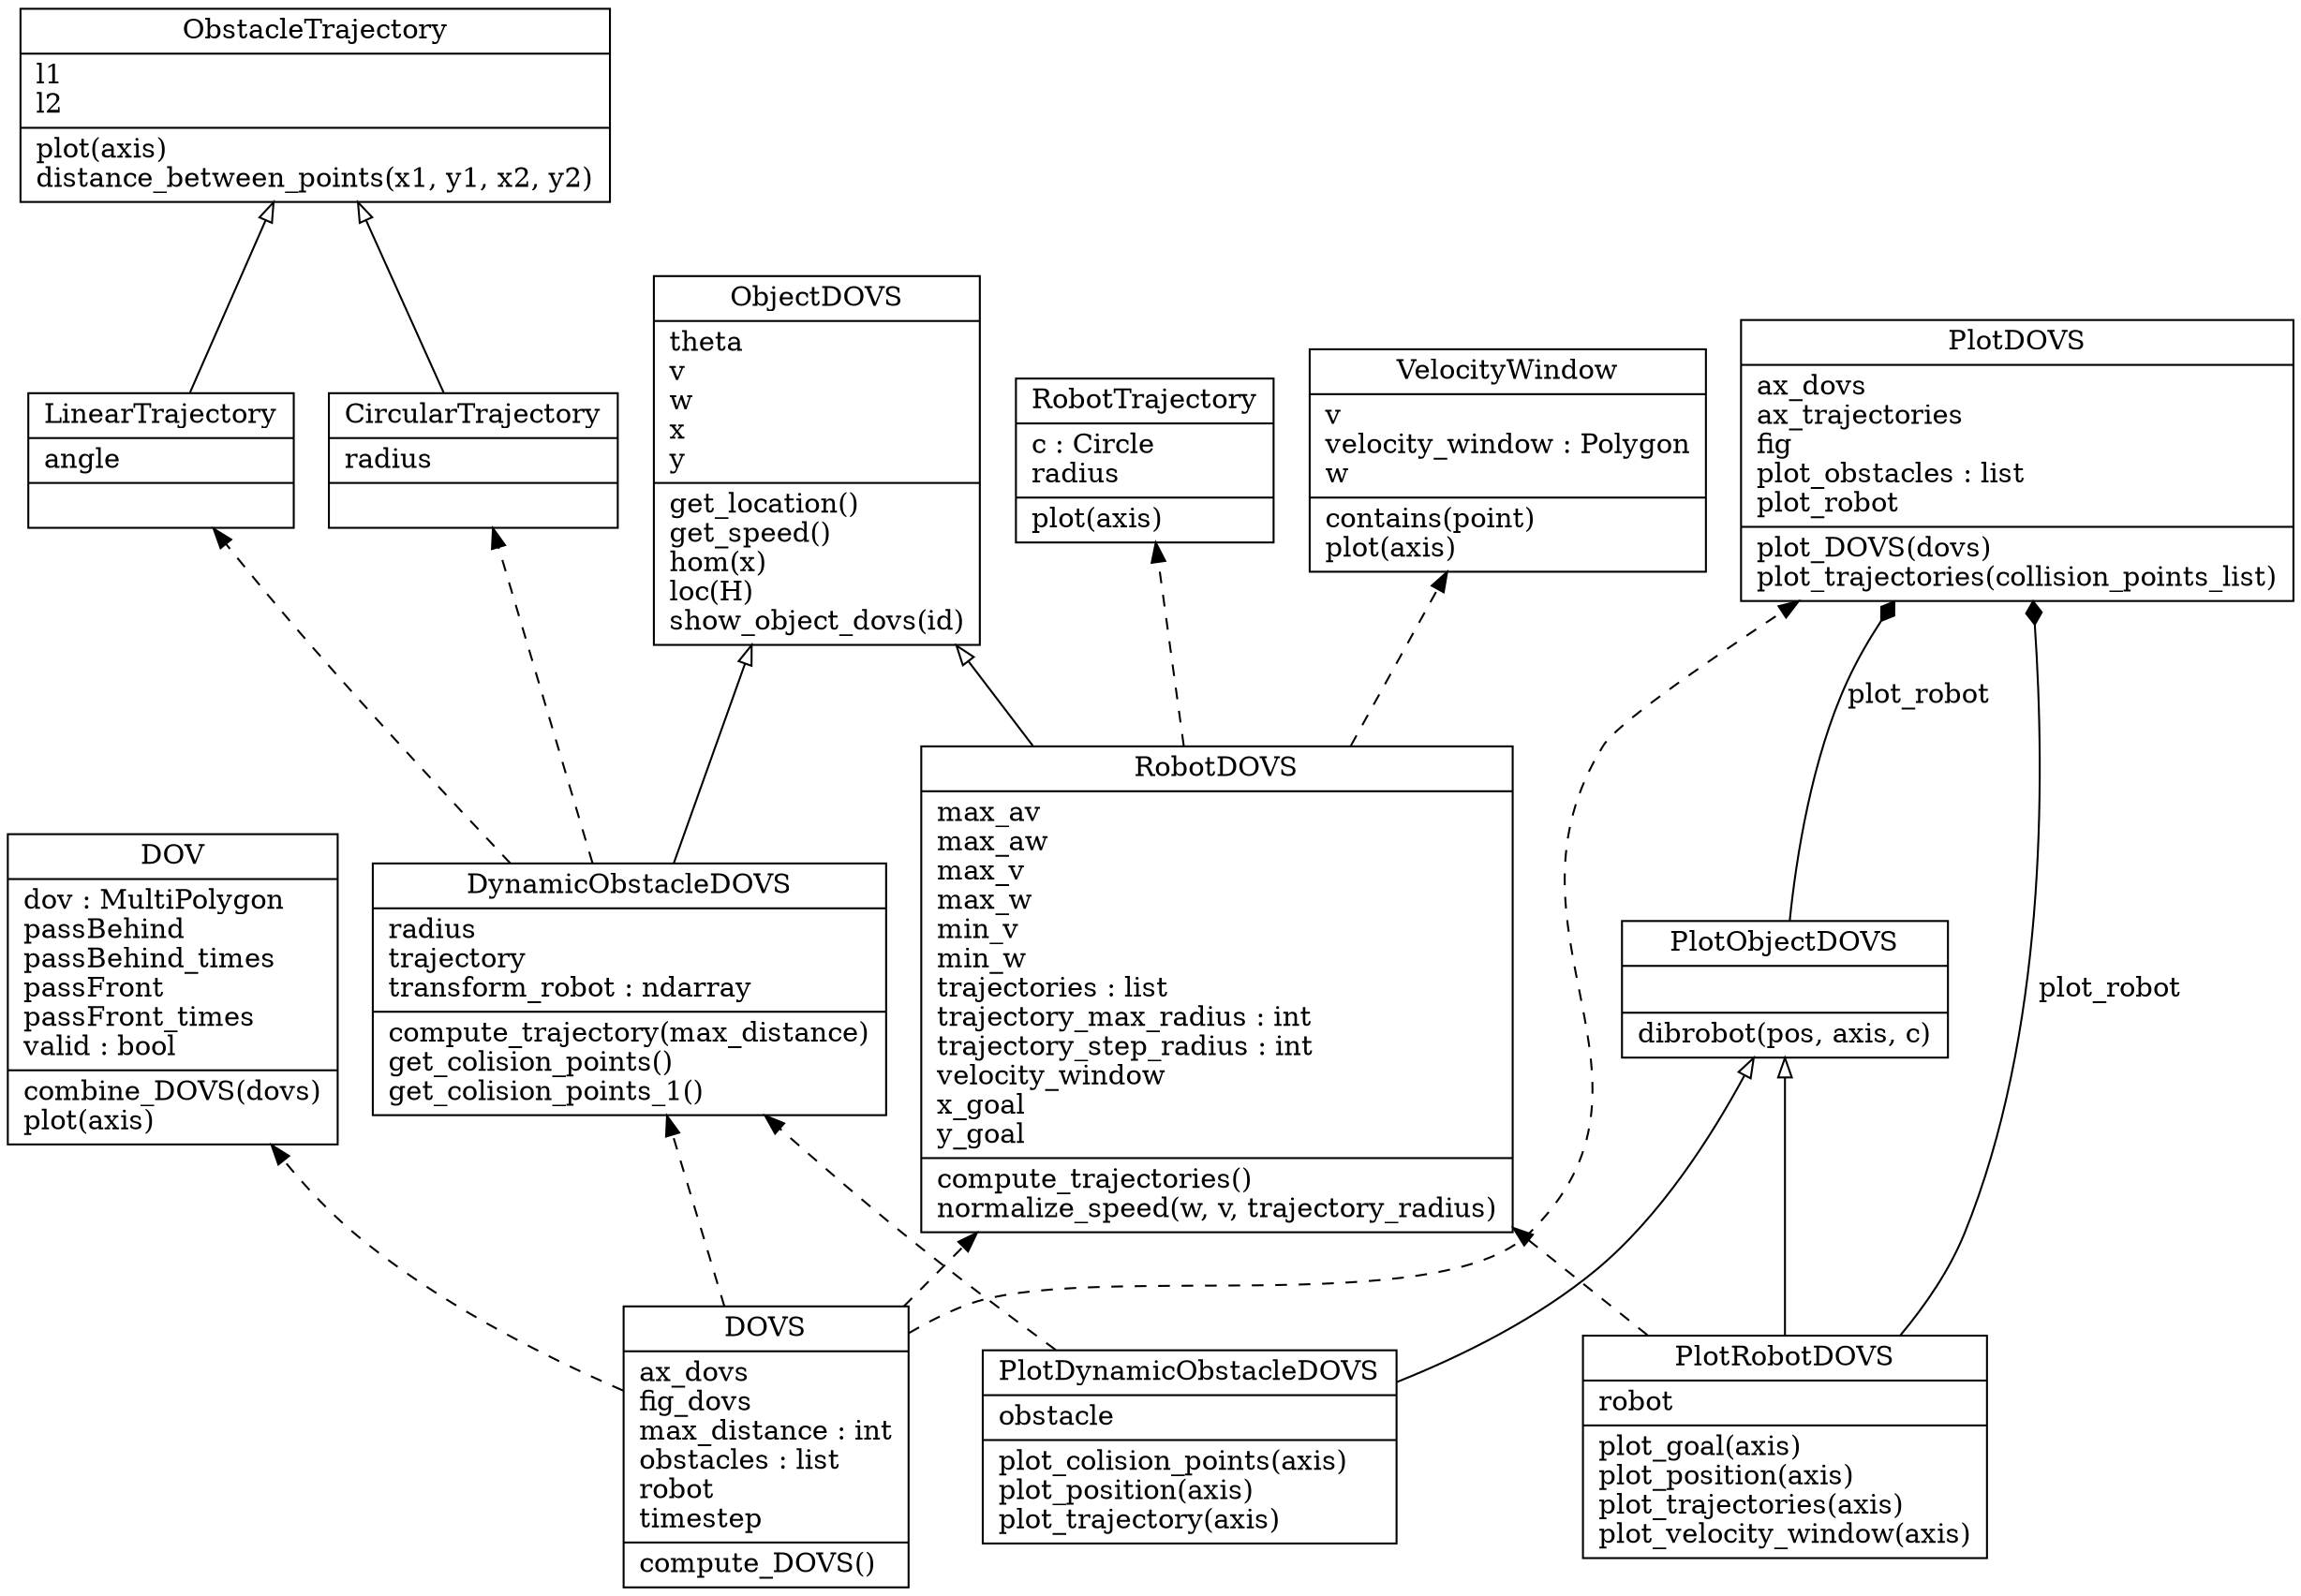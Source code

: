 digraph "classes_DOVS" {
rankdir=BT
charset="utf-8"

"trajectory.LinearTrajectory" [color="black", fontcolor="black", label="{LinearTrajectory|angle\l|}", shape="record", style="solid"];
"trajectory.CircularTrajectory" [color="black", fontcolor="black", label="{CircularTrajectory|radius\l|}", shape="record", style="solid"];
"trajectory.RobotTrajectory" [color="black", fontcolor="black", label="{RobotTrajectory|c : Circle\lradius\l|plot(axis)\l}", shape="record", style="solid"];
"trajectory.ObstacleTrajectory" [color="black", fontcolor="black", label="{ObstacleTrajectory|l1\ll2\l|plot(axis)\ldistance_between_points(x1, y1, x2, y2)\l}", shape="record", style="solid"];


"dov.DOV" [color="black", fontcolor="black", label="{DOV|dov : MultiPolygon\lpassBehind\lpassBehind_times\lpassFront\lpassFront_times\lvalid : bool\l|combine_DOVS(dovs)\lplot(axis)\l}", shape="record", style="solid"];


"dovs.DOVS" [color="black", fontcolor="black", label="{DOVS|ax_dovs\lfig_dovs\lmax_distance : int\lobstacles : list\lrobot\ltimestep\l|compute_DOVS()\l}", shape="record", style="solid"];


"object_dovs.DynamicObstacleDOVS" [color="black", fontcolor="black", label="{DynamicObstacleDOVS|radius\ltrajectory\ltransform_robot : ndarray\l|compute_trajectory(max_distance)\lget_colision_points()\lget_colision_points_1()\l}", shape="record", style="solid"];
"object_dovs.ObjectDOVS" [color="black", fontcolor="black", label="{ObjectDOVS|theta\lv\lw\lx\ly\l|get_location()\lget_speed()\lhom(x)\lloc(H)\lshow_object_dovs(id)\l}", shape="record", style="solid"];
"object_dovs.RobotDOVS" [color="black", fontcolor="black", label="{RobotDOVS|max_av\lmax_aw\lmax_v\lmax_w\lmin_v\lmin_w\ltrajectories : list\ltrajectory_max_radius : int\ltrajectory_step_radius : int\lvelocity_window\lx_goal\ly_goal\l|compute_trajectories()\lnormalize_speed(w, v, trajectory_radius)\l}", shape="record", style="solid"];


"velocity_window.VelocityWindow" [color="black", fontcolor="black", label="{VelocityWindow|v\lvelocity_window : Polygon\lw\l|contains(point)\lplot(axis)\l}", shape="record", style="solid"];


"plot_dovs.PlotDOVS" [color="black", fontcolor="black", label="{PlotDOVS|ax_dovs\lax_trajectories\lfig\lplot_obstacles : list\lplot_robot\l|plot_DOVS(dovs)\lplot_trajectories(collision_points_list)\l}", shape="record", style="solid"];
"plot_dovs.PlotDynamicObstacleDOVS" [color="black", fontcolor="black", label="{PlotDynamicObstacleDOVS|obstacle\l|plot_colision_points(axis)\lplot_position(axis)\lplot_trajectory(axis)\l}", shape="record", style="solid"];
"plot_dovs.PlotObjectDOVS" [color="black", fontcolor="black", label="{PlotObjectDOVS|\l|dibrobot(pos, axis, c)\l}", shape="record", style="solid"];
"plot_dovs.PlotRobotDOVS" [color="black", fontcolor="black", label="{PlotRobotDOVS|robot\l|plot_goal(axis)\lplot_position(axis)\lplot_trajectories(axis)\lplot_velocity_window(axis)\l}", shape="record", style="solid"];


"object_dovs.DynamicObstacleDOVS" -> "object_dovs.ObjectDOVS" [arrowhead="empty", arrowtail="none"];
"object_dovs.RobotDOVS" -> "object_dovs.ObjectDOVS" [arrowhead="empty", arrowtail="none"];
"plot_dovs.PlotDynamicObstacleDOVS" -> "plot_dovs.PlotObjectDOVS" [arrowhead="empty", arrowtail="none"];
"plot_dovs.PlotRobotDOVS" -> "plot_dovs.PlotObjectDOVS" [arrowhead="empty", arrowtail="none"];
"trajectory.CircularTrajectory" -> "trajectory.ObstacleTrajectory" [arrowhead="empty", arrowtail="none"];
"trajectory.LinearTrajectory" -> "trajectory.ObstacleTrajectory" [arrowhead="empty", arrowtail="none"];
"plot_dovs.PlotRobotDOVS" -> "plot_dovs.PlotDOVS" [arrowhead="diamond", arrowtail="none", fontcolor="black", label="plot_robot", style="solid"];




"plot_dovs.PlotRobotDOVS" -> "object_dovs.RobotDOVS" [arrowhead="normal", arrowtail="none", style="dashed"];
"plot_dovs.PlotDynamicObstacleDOVS" -> "object_dovs.DynamicObstacleDOVS" [arrowhead="normal", arrowtail="none", style="dashed"];

"object_dovs.RobotDOVS" -> "velocity_window.VelocityWindow" [arrowhead="normal", arrowtail="none", style="dashed"];

"dovs.DOVS" -> "object_dovs.RobotDOVS" [arrowhead="normal", arrowtail="none", style="dashed"];
"dovs.DOVS" -> "object_dovs.DynamicObstacleDOVS" [arrowhead="normal", arrowtail="none", style="dashed"];
"dovs.DOVS" -> "plot_dovs.PlotDOVS" [arrowhead="normal", arrowtail="none", style="dashed"];
"dovs.DOVS" -> "dov.DOV" [arrowhead="normal", arrowtail="none", style="dashed"];

"object_dovs.DynamicObstacleDOVS" -> "trajectory.LinearTrajectory" [arrowhead="normal", arrowtail="none", style="dashed"];
"object_dovs.DynamicObstacleDOVS" -> "trajectory.CircularTrajectory" [arrowhead="normal", arrowtail="none", style="dashed"];
"object_dovs.RobotDOVS" -> "trajectory.RobotTrajectory" [arrowhead="normal", arrowtail="none", style="dashed"];

"plot_dovs.PlotObjectDOVS" -> "plot_dovs.PlotDOVS" [arrowhead="diamond", arrowtail="none", fontcolor="black", label="plot_robot", style="solid"];


}

